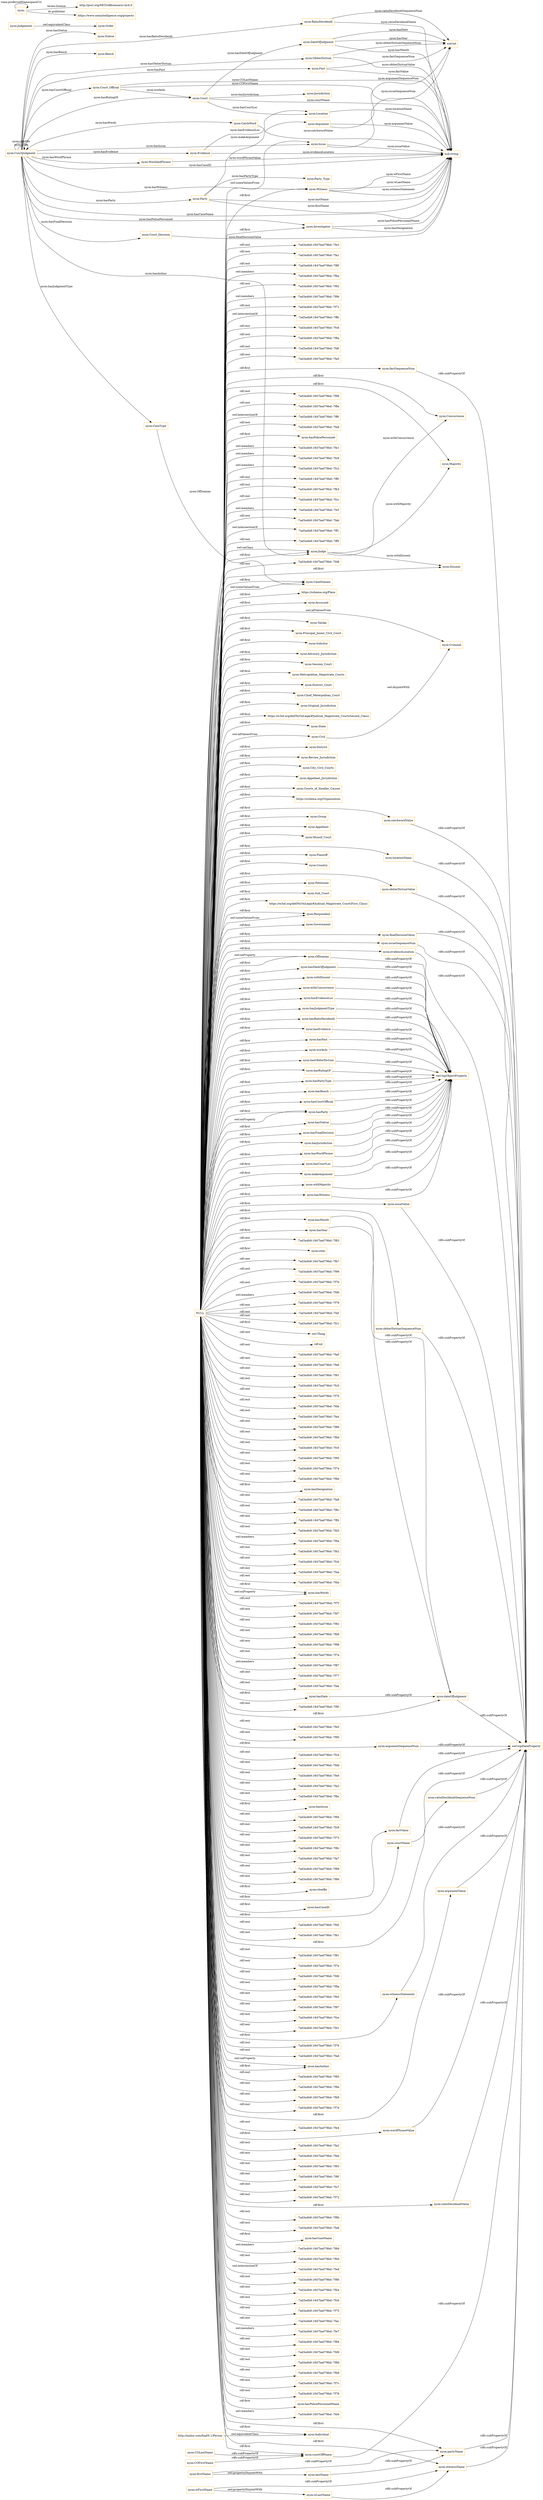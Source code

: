 digraph ar2dtool_diagram { 
rankdir=LR;
size="1501"
node [shape = rectangle, color="orange"]; "nyon:Statue" "nyon:CourtJudgment" "nyon:Order" "nyon:Issue" "nyon:Bench" "nyon:Investigator" "nyon:Party" "nyon:Fact" "nyon:Court_Decision" "nyon:Evidence" "https://schema.org/Place" "nyon:Accussed" "nyon:Civil" "nyon:Taluka" "nyon:Principal_Junior_Civil_Court" "nyon:Solicitor" "nyon:Advisory_Jurisdiction" "nyon:DateOfJudgment" "nyon:Session_Court" "nyon:Metropolitan_Magistrate_Courts" "nyon:District_Court" "nyon:Chief_Meterpolitan_Court" "nyon:Original_Jurisdiction" "nyon:RatioDecidendi" "nyon:Court_Official" "nyon:ObiterDictum" "http://xmlns.com/foaf/0.1/Person" "nyon:Court" "https://w3id.org/def/NyOnLegal#Judicial_Magistrate_Court(Second_Class)" "nyon:State" "nyon:Concurrence" "nyon:Witness" "nyon:Location" "nyon:District" "nyon:Review_Jurisdiction" "nyon:City_Civil_Courts" "nyon:Appellant_Jurisdiction" "nyon:Individual" "nyon:Judge" "nyon:Courts_of_Smaller_Causes" "nyon:Judgement" "nyon:Jurisdiction" "https://schema.org/Organization" "nyon:Criminal" "nyon:Group" "nyon:Appellant" "nyon:Munsif_Court" "nyon:CaseType" "nyon:CatchWord" "nyon:Dissent" "nyon:Party_Type" "nyon:Plaintiff" "nyon:Country" "nyon:Majority" "nyon:Argument" "nyon:Petitioner" "nyon:CaseDomain" "nyon:Sub_Court" "https://w3id.org/def/NyOnLegal#Judicial_Magistrate_Court(First_Class)" "nyon:WordAndPhrase" "nyon:Respondent" "nyon:Government" ; /*classes style*/
	"nyon:hasCourtOfficial" -> "owl:topObjectProperty" [ label = "rdfs:subPropertyOf" ];
	"nyon:catchwordValue" -> "owl:topDataProperty" [ label = "rdfs:subPropertyOf" ];
	"nyon:COFirstName" -> "nyon:courtOffName" [ label = "rdfs:subPropertyOf" ];
	"nyon:locationName" -> "owl:topDataProperty" [ label = "rdfs:subPropertyOf" ];
	"nyon:hasFinalDecision" -> "owl:topObjectProperty" [ label = "rdfs:subPropertyOf" ];
	"nyon:hasJurisdiction" -> "owl:topObjectProperty" [ label = "rdfs:subPropertyOf" ];
	"nyon:obiterDictumValue" -> "owl:topDataProperty" [ label = "rdfs:subPropertyOf" ];
	"nyon:" -> "http://purl.org/NET/rdflicense/cc-by4.0" [ label = "terms:license" ];
	"nyon:" -> "https://www.semintelligence.org/projects" [ label = "dc:publisher" ];
	"nyon:" -> "nyon:" [ label = "vann:preferredNamespaceUri" ];
	"nyon:makeArgument" -> "owl:topObjectProperty" [ label = "rdfs:subPropertyOf" ];
	"nyon:finalDecisionValue" -> "owl:topDataProperty" [ label = "rdfs:subPropertyOf" ];
	"nyon:hasWitness" -> "owl:topObjectProperty" [ label = "rdfs:subPropertyOf" ];
	"nyon:issueSequenceNum" -> "owl:topDataProperty" [ label = "rdfs:subPropertyOf" ];
	"nyon:partyName" -> "owl:topDataProperty" [ label = "rdfs:subPropertyOf" ];
	"nyon:withDissent" -> "owl:topObjectProperty" [ label = "rdfs:subPropertyOf" ];
	"nyon:withConcurrence" -> "owl:topObjectProperty" [ label = "rdfs:subPropertyOf" ];
	"nyon:evidenceLocation" -> "owl:topDataProperty" [ label = "rdfs:subPropertyOf" ];
	"nyon:hasJudgmentType" -> "owl:topObjectProperty" [ label = "rdfs:subPropertyOf" ];
	"nyon:hasRatioDecidendi" -> "owl:topObjectProperty" [ label = "rdfs:subPropertyOf" ];
	"nyon:hasEvidence" -> "owl:topObjectProperty" [ label = "rdfs:subPropertyOf" ];
	"nyon:hasFact" -> "owl:topObjectProperty" [ label = "rdfs:subPropertyOf" ];
	"nyon:witnessName" -> "owl:topDataProperty" [ label = "rdfs:subPropertyOf" ];
	"nyon:lastName" -> "nyon:partyName" [ label = "rdfs:subPropertyOf" ];
	"nyon:issueValue" -> "owl:topDataProperty" [ label = "rdfs:subPropertyOf" ];
	"nyon:obiterDictumSequenceNum" -> "owl:topDataProperty" [ label = "rdfs:subPropertyOf" ];
	"nyon:worksIn" -> "owl:topObjectProperty" [ label = "rdfs:subPropertyOf" ];
	"nyon:hasObiterDictum" -> "owl:topObjectProperty" [ label = "rdfs:subPropertyOf" ];
	"nyon:wLastName" -> "nyon:witnessName" [ label = "rdfs:subPropertyOf" ];
	"nyon:hasRulingOf" -> "owl:topObjectProperty" [ label = "rdfs:subPropertyOf" ];
	"nyon:hasPartyType" -> "owl:topObjectProperty" [ label = "rdfs:subPropertyOf" ];
	"nyon:hasDate" -> "nyon:dateOfJudgment" [ label = "rdfs:subPropertyOf" ];
	"nyon:argumentSequenceNum" -> "owl:topDataProperty" [ label = "rdfs:subPropertyOf" ];
	"nyon:hasBench" -> "owl:topObjectProperty" [ label = "rdfs:subPropertyOf" ];
	"nyon:factValue" -> "owl:topDataProperty" [ label = "rdfs:subPropertyOf" ];
	"nyon:courtName" -> "owl:topDataProperty" [ label = "rdfs:subPropertyOf" ];
	"NULL" -> "-7ad3a4b9:1847ba079bd:-7f83" [ label = "rdf:rest" ];
	"NULL" -> "nyon:cites" [ label = "rdf:first" ];
	"NULL" -> "-7ad3a4b9:1847ba079bd:-7fb7" [ label = "rdf:rest" ];
	"NULL" -> "-7ad3a4b9:1847ba079bd:-7f99" [ label = "rdf:rest" ];
	"NULL" -> "nyon:Government" [ label = "rdf:first" ];
	"NULL" -> "-7ad3a4b9:1847ba079bd:-7f7b" [ label = "rdf:rest" ];
	"NULL" -> "-7ad3a4b9:1847ba079bd:-7fdb" [ label = "owl:members" ];
	"NULL" -> "-7ad3a4b9:1847ba079bd:-7f78" [ label = "rdf:rest" ];
	"NULL" -> "nyon:witnessName" [ label = "rdf:first" ];
	"NULL" -> "-7ad3a4b9:1847ba079bd:-7faf" [ label = "rdf:rest" ];
	"NULL" -> "nyon:District" [ label = "rdf:first" ];
	"NULL" -> "-7ad3a4b9:1847ba079bd:-7fc1" [ label = "rdf:rest" ];
	"NULL" -> "owl:Thing" [ label = "rdf:first" ];
	"NULL" -> "nyon:Issue" [ label = "owl:someValuesFrom" ];
	"NULL" -> "rdf:nil" [ label = "rdf:rest" ];
	"NULL" -> "-7ad3a4b9:1847ba079bd:-7fa0" [ label = "rdf:rest" ];
	"NULL" -> "nyon:hasRulingOf" [ label = "rdf:first" ];
	"NULL" -> "-7ad3a4b9:1847ba079bd:-7fe6" [ label = "rdf:rest" ];
	"NULL" -> "-7ad3a4b9:1847ba079bd:-7f91" [ label = "rdf:rest" ];
	"NULL" -> "-7ad3a4b9:1847ba079bd:-7fc5" [ label = "rdf:rest" ];
	"NULL" -> "-7ad3a4b9:1847ba079bd:-7f70" [ label = "rdf:rest" ];
	"NULL" -> "-7ad3a4b9:1847ba079bd:-7fde" [ label = "rdf:rest" ];
	"NULL" -> "-7ad3a4b9:1847ba079bd:-7fa4" [ label = "rdf:rest" ];
	"NULL" -> "-7ad3a4b9:1847ba079bd:-7f86" [ label = "rdf:rest" ];
	"NULL" -> "nyon:worksIn" [ label = "rdf:first" ];
	"NULL" -> "-7ad3a4b9:1847ba079bd:-7fbd" [ label = "rdf:rest" ];
	"NULL" -> "-7ad3a4b9:1847ba079bd:-7fc0" [ label = "rdf:rest" ];
	"NULL" -> "nyon:hasCourtOfficial" [ label = "rdf:first" ];
	"NULL" -> "-7ad3a4b9:1847ba079bd:-7f95" [ label = "rdf:rest" ];
	"NULL" -> "nyon:Review_Jurisdiction" [ label = "rdf:first" ];
	"NULL" -> "nyon:Metropolitan_Magistrate_Courts" [ label = "rdf:first" ];
	"NULL" -> "-7ad3a4b9:1847ba079bd:-7f74" [ label = "rdf:rest" ];
	"NULL" -> "-7ad3a4b9:1847ba079bd:-7f8d" [ label = "rdf:rest" ];
	"NULL" -> "nyon:locationName" [ label = "rdf:first" ];
	"NULL" -> "nyon:hasDesignation" [ label = "rdf:first" ];
	"NULL" -> "-7ad3a4b9:1847ba079bd:-7fa8" [ label = "rdf:rest" ];
	"NULL" -> "-7ad3a4b9:1847ba079bd:-7f6c" [ label = "rdf:rest" ];
	"NULL" -> "nyon:Appellant_Jurisdiction" [ label = "rdf:first" ];
	"NULL" -> "nyon:withDissent" [ label = "rdf:first" ];
	"NULL" -> "nyon:issueSequenceNum" [ label = "rdf:first" ];
	"NULL" -> "-7ad3a4b9:1847ba079bd:-7ff4" [ label = "rdf:rest" ];
	"NULL" -> "-7ad3a4b9:1847ba079bd:-7fd3" [ label = "rdf:rest" ];
	"NULL" -> "-7ad3a4b9:1847ba079bd:-7fbe" [ label = "owl:members" ];
	"NULL" -> "nyon:Concurrence" [ label = "rdf:first" ];
	"NULL" -> "-7ad3a4b9:1847ba079bd:-7fb2" [ label = "rdf:rest" ];
	"NULL" -> "-7ad3a4b9:1847ba079bd:-7fcb" [ label = "rdf:rest" ];
	"NULL" -> "nyon:Advisory_Jurisdiction" [ label = "rdf:first" ];
	"NULL" -> "nyon:hasJurisdiction" [ label = "rdf:first" ];
	"NULL" -> "-7ad3a4b9:1847ba079bd:-7faa" [ label = "rdf:rest" ];
	"NULL" -> "nyon:State" [ label = "rdf:first" ];
	"NULL" -> "-7ad3a4b9:1847ba079bd:-7fda" [ label = "rdf:rest" ];
	"NULL" -> "nyon:hasWords" [ label = "rdf:first" ];
	"NULL" -> "-7ad3a4b9:1847ba079bd:-7f7f" [ label = "rdf:rest" ];
	"NULL" -> "-7ad3a4b9:1847ba079bd:-7fd7" [ label = "rdf:rest" ];
	"NULL" -> "-7ad3a4b9:1847ba079bd:-7f82" [ label = "rdf:rest" ];
	"NULL" -> "nyon:courtName" [ label = "rdf:first" ];
	"NULL" -> "-7ad3a4b9:1847ba079bd:-7fb6" [ label = "rdf:rest" ];
	"NULL" -> "-7ad3a4b9:1847ba079bd:-7f98" [ label = "rdf:rest" ];
	"NULL" -> "-7ad3a4b9:1847ba079bd:-7f7a" [ label = "rdf:rest" ];
	"NULL" -> "-7ad3a4b9:1847ba079bd:-7f87" [ label = "owl:members" ];
	"NULL" -> "nyon:hasRatioDecidendi" [ label = "rdf:first" ];
	"NULL" -> "-7ad3a4b9:1847ba079bd:-7f77" [ label = "rdf:rest" ];
	"NULL" -> "-7ad3a4b9:1847ba079bd:-7fae" [ label = "rdf:rest" ];
	"NULL" -> "nyon:Majority" [ label = "rdf:first" ];
	"NULL" -> "nyon:ratioDecidendiSequenceNum" [ label = "rdf:first" ];
	"NULL" -> "nyon:City_Civil_Courts" [ label = "rdf:first" ];
	"NULL" -> "-7ad3a4b9:1847ba079bd:-7f9f" [ label = "rdf:rest" ];
	"NULL" -> "nyon:hasParty" [ label = "rdf:first" ];
	"NULL" -> "nyon:Civil" [ label = "owl:allValuesFrom" ];
	"NULL" -> "nyon:issueValue" [ label = "rdf:first" ];
	"NULL" -> "-7ad3a4b9:1847ba079bd:-7fe5" [ label = "rdf:rest" ];
	"NULL" -> "-7ad3a4b9:1847ba079bd:-7f90" [ label = "rdf:rest" ];
	"NULL" -> "nyon:Original_Jurisdiction" [ label = "rdf:first" ];
	"NULL" -> "nyon:hasStatue" [ label = "rdf:first" ];
	"NULL" -> "nyon:Taluka" [ label = "rdf:first" ];
	"NULL" -> "-7ad3a4b9:1847ba079bd:-7fc4" [ label = "rdf:rest" ];
	"NULL" -> "-7ad3a4b9:1847ba079bd:-7fdd" [ label = "rdf:rest" ];
	"NULL" -> "nyon:Chief_Meterpolitan_Court" [ label = "rdf:first" ];
	"NULL" -> "nyon:evidenceLocation" [ label = "rdf:first" ];
	"NULL" -> "-7ad3a4b9:1847ba079bd:-7fe0" [ label = "rdf:rest" ];
	"NULL" -> "-7ad3a4b9:1847ba079bd:-7fa3" [ label = "rdf:rest" ];
	"NULL" -> "-7ad3a4b9:1847ba079bd:-7fbc" [ label = "rdf:rest" ];
	"NULL" -> "nyon:Judge" [ label = "rdf:first" ];
	"NULL" -> "nyon:hasIssue" [ label = "rdf:first" ];
	"NULL" -> "nyon:Respondent" [ label = "rdf:first" ];
	"NULL" -> "-7ad3a4b9:1847ba079bd:-7f94" [ label = "rdf:rest" ];
	"NULL" -> "nyon:Judge" [ label = "owl:onClass" ];
	"NULL" -> "-7ad3a4b9:1847ba079bd:-7fc8" [ label = "rdf:rest" ];
	"NULL" -> "-7ad3a4b9:1847ba079bd:-7f73" [ label = "rdf:rest" ];
	"NULL" -> "-7ad3a4b9:1847ba079bd:-7f8c" [ label = "rdf:rest" ];
	"NULL" -> "-7ad3a4b9:1847ba079bd:-7fa7" [ label = "rdf:rest" ];
	"NULL" -> "-7ad3a4b9:1847ba079bd:-7f89" [ label = "rdf:rest" ];
	"NULL" -> "-7ad3a4b9:1847ba079bd:-7f6b" [ label = "rdf:rest" ];
	"NULL" -> "nyon:Individual" [ label = "rdf:first" ];
	"NULL" -> "nyon:hasPartyType" [ label = "rdf:first" ];
	"NULL" -> "nyon:citedBy" [ label = "rdf:first" ];
	"NULL" -> "nyon:hasWordPhrase" [ label = "rdf:first" ];
	"NULL" -> "nyon:hasCaseID" [ label = "rdf:first" ];
	"NULL" -> "nyon:witnessStatement" [ label = "rdf:first" ];
	"NULL" -> "-7ad3a4b9:1847ba079bd:-7fd2" [ label = "rdf:rest" ];
	"NULL" -> "nyon:hasWords" [ label = "owl:onProperty" ];
	"NULL" -> "-7ad3a4b9:1847ba079bd:-7fb1" [ label = "rdf:rest" ];
	"NULL" -> "nyon:withMajority" [ label = "rdf:first" ];
	"NULL" -> "nyon:District_Court" [ label = "rdf:first" ];
	"NULL" -> "nyon:Courts_of_Smaller_Causes" [ label = "rdf:first" ];
	"NULL" -> "-7ad3a4b9:1847ba079bd:-7f81" [ label = "rdf:rest" ];
	"NULL" -> "-7ad3a4b9:1847ba079bd:-7f7e" [ label = "rdf:rest" ];
	"NULL" -> "nyon:Sub_Court" [ label = "rdf:first" ];
	"NULL" -> "nyon:makeArgument" [ label = "rdf:first" ];
	"NULL" -> "-7ad3a4b9:1847ba079bd:-7fd6" [ label = "rdf:rest" ];
	"NULL" -> "-7ad3a4b9:1847ba079bd:-7f9a" [ label = "rdf:rest" ];
	"NULL" -> "nyon:hasBench" [ label = "rdf:first" ];
	"NULL" -> "nyon:catchwordValue" [ label = "rdf:first" ];
	"NULL" -> "-7ad3a4b9:1847ba079bd:-7fb5" [ label = "rdf:rest" ];
	"NULL" -> "-7ad3a4b9:1847ba079bd:-7f97" [ label = "rdf:rest" ];
	"NULL" -> "-7ad3a4b9:1847ba079bd:-7fce" [ label = "rdf:rest" ];
	"NULL" -> "-7ad3a4b9:1847ba079bd:-7fd1" [ label = "rdf:rest" ];
	"NULL" -> "nyon:argumentSequenceNum" [ label = "rdf:first" ];
	"NULL" -> "nyon:argumentValue" [ label = "rdf:first" ];
	"NULL" -> "-7ad3a4b9:1847ba079bd:-7f76" [ label = "rdf:rest" ];
	"NULL" -> "-7ad3a4b9:1847ba079bd:-7fad" [ label = "rdf:rest" ];
	"NULL" -> "nyon:Witness" [ label = "rdf:first" ];
	"NULL" -> "nyon:hasAuthor" [ label = "owl:onProperty" ];
	"NULL" -> "-7ad3a4b9:1847ba079bd:-7f85" [ label = "rdf:rest" ];
	"NULL" -> "-7ad3a4b9:1847ba079bd:-7f9e" [ label = "rdf:rest" ];
	"NULL" -> "nyon:dateOfJudgment" [ label = "rdf:first" ];
	"NULL" -> "-7ad3a4b9:1847ba079bd:-7fb9" [ label = "rdf:rest" ];
	"NULL" -> "-7ad3a4b9:1847ba079bd:-7f7d" [ label = "rdf:rest" ];
	"NULL" -> "nyon:OfDomian" [ label = "rdf:first" ];
	"NULL" -> "-7ad3a4b9:1847ba079bd:-7fe4" [ label = "rdf:rest" ];
	"NULL" -> "nyon:wordPhraseValue" [ label = "rdf:first" ];
	"NULL" -> "-7ad3a4b9:1847ba079bd:-7fa2" [ label = "rdf:rest" ];
	"NULL" -> "nyon:withConcurrence" [ label = "rdf:first" ];
	"NULL" -> "-7ad3a4b9:1847ba079bd:-7feb" [ label = "rdf:rest" ];
	"NULL" -> "-7ad3a4b9:1847ba079bd:-7f93" [ label = "rdf:rest" ];
	"NULL" -> "nyon:Session_Court" [ label = "rdf:first" ];
	"NULL" -> "-7ad3a4b9:1847ba079bd:-7f6f" [ label = "rdf:rest" ];
	"NULL" -> "-7ad3a4b9:1847ba079bd:-7fc7" [ label = "rdf:rest" ];
	"NULL" -> "-7ad3a4b9:1847ba079bd:-7f72" [ label = "rdf:rest" ];
	"NULL" -> "nyon:ratioDecidendiValue" [ label = "rdf:first" ];
	"NULL" -> "-7ad3a4b9:1847ba079bd:-7f8b" [ label = "rdf:rest" ];
	"NULL" -> "-7ad3a4b9:1847ba079bd:-7fa6" [ label = "rdf:rest" ];
	"NULL" -> "nyon:hasAuthor" [ label = "rdf:first" ];
	"NULL" -> "https://schema.org/Organization" [ label = "rdf:first" ];
	"NULL" -> "nyon:hasCaseName" [ label = "rdf:first" ];
	"NULL" -> "-7ad3a4b9:1847ba079bd:-7f6d" [ label = "owl:members" ];
	"NULL" -> "nyon:hasEvidenceLoc" [ label = "rdf:first" ];
	"NULL" -> "nyon:courtOffName" [ label = "rdf:first" ];
	"NULL" -> "nyon:hasFact" [ label = "rdf:first" ];
	"NULL" -> "nyon:factValue" [ label = "rdf:first" ];
	"NULL" -> "-7ad3a4b9:1847ba079bd:-7fb0" [ label = "rdf:rest" ];
	"NULL" -> "nyon:hasWitness" [ label = "rdf:first" ];
	"NULL" -> "-7ad3a4b9:1847ba079bd:-7fed" [ label = "owl:intersectionOf" ];
	"NULL" -> "nyon:Plaintiff" [ label = "rdf:first" ];
	"NULL" -> "-7ad3a4b9:1847ba079bd:-7f80" [ label = "rdf:rest" ];
	"NULL" -> "nyon:hasParty" [ label = "owl:onProperty" ];
	"NULL" -> "-7ad3a4b9:1847ba079bd:-7fb4" [ label = "rdf:rest" ];
	"NULL" -> "nyon:Munsif_Court" [ label = "rdf:first" ];
	"NULL" -> "-7ad3a4b9:1847ba079bd:-7fcd" [ label = "rdf:rest" ];
	"NULL" -> "https://w3id.org/def/NyOnLegal#Judicial_Magistrate_Court(First_Class)" [ label = "rdf:first" ];
	"NULL" -> "-7ad3a4b9:1847ba079bd:-7f75" [ label = "rdf:rest" ];
	"NULL" -> "nyon:hasEvidence" [ label = "rdf:first" ];
	"NULL" -> "-7ad3a4b9:1847ba079bd:-7fac" [ label = "rdf:rest" ];
	"NULL" -> "nyon:OfDomian" [ label = "owl:onProperty" ];
	"NULL" -> "-7ad3a4b9:1847ba079bd:-7fe7" [ label = "owl:members" ];
	"NULL" -> "nyon:Petitioner" [ label = "rdf:first" ];
	"NULL" -> "-7ad3a4b9:1847ba079bd:-7f84" [ label = "rdf:rest" ];
	"NULL" -> "-7ad3a4b9:1847ba079bd:-7fd9" [ label = "rdf:rest" ];
	"NULL" -> "-7ad3a4b9:1847ba079bd:-7f9d" [ label = "rdf:rest" ];
	"NULL" -> "nyon:Group" [ label = "rdf:first" ];
	"NULL" -> "-7ad3a4b9:1847ba079bd:-7fb8" [ label = "rdf:rest" ];
	"NULL" -> "-7ad3a4b9:1847ba079bd:-7f7c" [ label = "rdf:rest" ];
	"NULL" -> "nyon:hasYear" [ label = "rdf:first" ];
	"NULL" -> "-7ad3a4b9:1847ba079bd:-7f79" [ label = "rdf:rest" ];
	"NULL" -> "nyon:hasPolicePersonnelName" [ label = "rdf:first" ];
	"NULL" -> "-7ad3a4b9:1847ba079bd:-7fd4" [ label = "owl:members" ];
	"NULL" -> "nyon:hasCourtLoc" [ label = "rdf:first" ];
	"NULL" -> "-7ad3a4b9:1847ba079bd:-7fe3" [ label = "rdf:rest" ];
	"NULL" -> "nyon:Respondent" [ label = "owl:someValuesFrom" ];
	"NULL" -> "-7ad3a4b9:1847ba079bd:-7fa1" [ label = "rdf:rest" ];
	"NULL" -> "nyon:Criminal" [ label = "owl:allValuesFrom" ];
	"NULL" -> "nyon:finalDecisionValue" [ label = "rdf:first" ];
	"NULL" -> "nyon:hasObiterDictum" [ label = "rdf:first" ];
	"NULL" -> "nyon:obiterDictumValue" [ label = "rdf:first" ];
	"NULL" -> "-7ad3a4b9:1847ba079bd:-7f8f" [ label = "rdf:rest" ];
	"NULL" -> "-7ad3a4b9:1847ba079bd:-7fba" [ label = "owl:members" ];
	"NULL" -> "-7ad3a4b9:1847ba079bd:-7f92" [ label = "rdf:rest" ];
	"NULL" -> "https://w3id.org/def/NyOnLegal#Judicial_Magistrate_Court(Second_Class)" [ label = "rdf:first" ];
	"NULL" -> "-7ad3a4b9:1847ba079bd:-7f9b" [ label = "owl:members" ];
	"NULL" -> "-7ad3a4b9:1847ba079bd:-7f71" [ label = "rdf:rest" ];
	"NULL" -> "-7ad3a4b9:1847ba079bd:-7ffb" [ label = "owl:intersectionOf" ];
	"NULL" -> "-7ad3a4b9:1847ba079bd:-7fc6" [ label = "rdf:rest" ];
	"NULL" -> "-7ad3a4b9:1847ba079bd:-7f8a" [ label = "rdf:rest" ];
	"NULL" -> "-7ad3a4b9:1847ba079bd:-7fdf" [ label = "rdf:rest" ];
	"NULL" -> "nyon:Dissent" [ label = "rdf:first" ];
	"NULL" -> "-7ad3a4b9:1847ba079bd:-7fa5" [ label = "rdf:rest" ];
	"NULL" -> "nyon:Investigator" [ label = "rdf:first" ];
	"NULL" -> "nyon:Country" [ label = "rdf:first" ];
	"NULL" -> "nyon:CaseDomain" [ label = "owl:someValuesFrom" ];
	"NULL" -> "nyon:obiterDictumSequenceNum" [ label = "rdf:first" ];
	"NULL" -> "nyon:hasDateOfJudgment" [ label = "rdf:first" ];
	"NULL" -> "nyon:factSequenceNum" [ label = "rdf:first" ];
	"NULL" -> "https://schema.org/Place" [ label = "rdf:first" ];
	"NULL" -> "nyon:Accussed" [ label = "rdf:first" ];
	"NULL" -> "nyon:Principal_Junior_Civil_Court" [ label = "rdf:first" ];
	"NULL" -> "nyon:Appellant" [ label = "rdf:first" ];
	"NULL" -> "-7ad3a4b9:1847ba079bd:-7f96" [ label = "rdf:rest" ];
	"NULL" -> "-7ad3a4b9:1847ba079bd:-7f8e" [ label = "rdf:rest" ];
	"NULL" -> "-7ad3a4b9:1847ba079bd:-7ff6" [ label = "owl:intersectionOf" ];
	"NULL" -> "-7ad3a4b9:1847ba079bd:-7fa9" [ label = "rdf:rest" ];
	"NULL" -> "nyon:hasPolicePersonnel" [ label = "rdf:first" ];
	"NULL" -> "-7ad3a4b9:1847ba079bd:-7fe1" [ label = "owl:members" ];
	"NULL" -> "-7ad3a4b9:1847ba079bd:-7fc9" [ label = "owl:members" ];
	"NULL" -> "-7ad3a4b9:1847ba079bd:-7fc2" [ label = "owl:members" ];
	"NULL" -> "nyon:hasJudgmentType" [ label = "rdf:first" ];
	"NULL" -> "nyon:hasDate" [ label = "rdf:first" ];
	"NULL" -> "nyon:CaseDomain" [ label = "rdf:first" ];
	"NULL" -> "-7ad3a4b9:1847ba079bd:-7ff0" [ label = "rdf:rest" ];
	"NULL" -> "-7ad3a4b9:1847ba079bd:-7fb3" [ label = "rdf:rest" ];
	"NULL" -> "-7ad3a4b9:1847ba079bd:-7fcc" [ label = "rdf:rest" ];
	"NULL" -> "-7ad3a4b9:1847ba079bd:-7fcf" [ label = "owl:members" ];
	"NULL" -> "nyon:Solicitor" [ label = "rdf:first" ];
	"NULL" -> "-7ad3a4b9:1847ba079bd:-7fab" [ label = "rdf:rest" ];
	"NULL" -> "-7ad3a4b9:1847ba079bd:-7ff1" [ label = "owl:intersectionOf" ];
	"NULL" -> "-7ad3a4b9:1847ba079bd:-7ff9" [ label = "rdf:rest" ];
	"NULL" -> "nyon:hasMonth" [ label = "rdf:first" ];
	"NULL" -> "-7ad3a4b9:1847ba079bd:-7fd8" [ label = "rdf:rest" ];
	"NULL" -> "nyon:hasFinalDecision" [ label = "rdf:first" ];
	"NULL" -> "nyon:partyName" [ label = "rdf:first" ];
	"nyon:Civil" -> "nyon:Criminal" [ label = "owl:disjointWith" ];
	"nyon:hasYear" -> "nyon:dateOfJudgment" [ label = "rdfs:subPropertyOf" ];
	"nyon:hasEvidenceLoc" -> "owl:topObjectProperty" [ label = "rdfs:subPropertyOf" ];
	"nyon:witnessStatement" -> "owl:topDataProperty" [ label = "rdfs:subPropertyOf" ];
	"nyon:wFirstName" -> "nyon:wLastName" [ label = "owl:propertyDisjointWith" ];
	"nyon:wFirstName" -> "nyon:witnessName" [ label = "rdfs:subPropertyOf" ];
	"nyon:factSequenceNum" -> "owl:topDataProperty" [ label = "rdfs:subPropertyOf" ];
	"nyon:firstName" -> "nyon:lastName" [ label = "owl:propertyDisjointWith" ];
	"nyon:firstName" -> "nyon:partyName" [ label = "rdfs:subPropertyOf" ];
	"nyon:hasCourtLoc" -> "owl:topObjectProperty" [ label = "rdfs:subPropertyOf" ];
	"nyon:hasDateOfJudgment" -> "owl:topObjectProperty" [ label = "rdfs:subPropertyOf" ];
	"nyon:dateOfJudgment" -> "owl:topDataProperty" [ label = "rdfs:subPropertyOf" ];
	"http://xmlns.com/foaf/0.1/Person" -> "nyon:Individual" [ label = "owl:equivalentClass" ];
	"nyon:wordPhraseValue" -> "owl:topDataProperty" [ label = "rdfs:subPropertyOf" ];
	"nyon:hasMonth" -> "nyon:dateOfJudgment" [ label = "rdfs:subPropertyOf" ];
	"nyon:withMajority" -> "owl:topObjectProperty" [ label = "rdfs:subPropertyOf" ];
	"nyon:argumentValue" -> "owl:topDataProperty" [ label = "rdfs:subPropertyOf" ];
	"nyon:OfDomian" -> "owl:topObjectProperty" [ label = "rdfs:subPropertyOf" ];
	"nyon:Judgement" -> "nyon:Order" [ label = "owl:equivalentClass" ];
	"nyon:courtOffName" -> "owl:topDataProperty" [ label = "rdfs:subPropertyOf" ];
	"nyon:ratioDecidendiValue" -> "owl:topDataProperty" [ label = "rdfs:subPropertyOf" ];
	"nyon:ratioDecidendiSequenceNum" -> "owl:topDataProperty" [ label = "rdfs:subPropertyOf" ];
	"nyon:COLastName" -> "nyon:courtOffName" [ label = "rdfs:subPropertyOf" ];
	"nyon:hasWordPhrase" -> "owl:topObjectProperty" [ label = "rdfs:subPropertyOf" ];
	"nyon:hasStatue" -> "owl:topObjectProperty" [ label = "rdfs:subPropertyOf" ];
	"nyon:hasParty" -> "owl:topObjectProperty" [ label = "rdfs:subPropertyOf" ];
	"nyon:Court" -> "xsd:string" [ label = "nyon:courtName" ];
	"nyon:Court" -> "nyon:Jurisdiction" [ label = "nyon:hasJurisdiction" ];
	"nyon:WordAndPhrase" -> "xsd:string" [ label = "nyon:wordPhraseValue" ];
	"nyon:Judge" -> "nyon:Dissent" [ label = "nyon:withDissent" ];
	"nyon:CourtJudgment" -> "nyon:Bench" [ label = "nyon:hasBench" ];
	"nyon:CourtJudgment" -> "nyon:Statue" [ label = "nyon:hasStatue" ];
	"nyon:CatchWord" -> "xsd:string" [ label = "nyon:catchwordValue" ];
	"nyon:Location" -> "xsd:string" [ label = "nyon:locationName" ];
	"nyon:CourtJudgment" -> "nyon:CourtJudgment" [ label = "nyon:cites" ];
	"nyon:CourtJudgment" -> "nyon:Investigator" [ label = "nyon:hasPolicePersonnel" ];
	"nyon:CourtJudgment" -> "nyon:Witness" [ label = "nyon:hasWitness" ];
	"nyon:Court_Decision" -> "xsd:string" [ label = "nyon:finalDecisionValue" ];
	"nyon:DateOfJudgment" -> "xsd:int" [ label = "nyon:hasDate" ];
	"nyon:Party" -> "xsd:string" [ label = "nyon:firstName" ];
	"nyon:Argument" -> "xsd:string" [ label = "nyon:argumentValue" ];
	"nyon:Party" -> "nyon:Argument" [ label = "nyon:makeArgument" ];
	"nyon:CaseType" -> "nyon:CaseDomain" [ label = "nyon:OfDomian" ];
	"nyon:CourtJudgment" -> "nyon:CourtJudgment" [ label = "nyon:citedBy" ];
	"nyon:Fact" -> "xsd:string" [ label = "nyon:factValue" ];
	"nyon:CourtJudgment" -> "nyon:CaseType" [ label = "nyon:hasJudgmentType" ];
	"nyon:Judge" -> "nyon:Majority" [ label = "nyon:withMajority" ];
	"nyon:Evidence" -> "nyon:Location" [ label = "nyon:hasEvidenceLoc" ];
	"nyon:CourtJudgment" -> "nyon:CatchWord" [ label = "nyon:hasWords" ];
	"nyon:Investigator" -> "xsd:string" [ label = "nyon:hasDesignation" ];
	"nyon:RatioDecidendi" -> "xsd:int" [ label = "nyon:ratioDecidendiSequenceNum" ];
	"nyon:Fact" -> "xsd:int" [ label = "nyon:factSequenceNum" ];
	"nyon:CourtJudgment" -> "nyon:Issue" [ label = "nyon:hasIssue" ];
	"nyon:CourtJudgment" -> "xsd:string" [ label = "nyon:hasCaseID" ];
	"nyon:Court_Official" -> "xsd:string" [ label = "nyon:COFirstName" ];
	"nyon:Issue" -> "xsd:string" [ label = "nyon:issueValue" ];
	"nyon:Court" -> "nyon:DateOfJudgment" [ label = "nyon:hasDateOfJudgment" ];
	"nyon:Court_Official" -> "xsd:string" [ label = "nyon:COLastName" ];
	"nyon:RatioDecidendi" -> "xsd:string" [ label = "nyon:ratioDecidendiValue" ];
	"nyon:Party" -> "xsd:string" [ label = "nyon:lastName" ];
	"nyon:Witness" -> "xsd:string" [ label = "nyon:wFirstName" ];
	"nyon:CourtJudgment" -> "nyon:Judge" [ label = "nyon:hasAuthor" ];
	"nyon:CourtJudgment" -> "nyon:Court_Official" [ label = "nyon:hasCourtOfficial" ];
	"nyon:Evidence" -> "xsd:string" [ label = "nyon:evidenceLocation" ];
	"nyon:DateOfJudgment" -> "xsd:int" [ label = "nyon:hasYear" ];
	"nyon:CourtJudgment" -> "nyon:Fact" [ label = "nyon:hasFact" ];
	"nyon:ObiterDictum" -> "xsd:int" [ label = "nyon:obiterDictumSequenceNum" ];
	"nyon:Argument" -> "xsd:int" [ label = "nyon:argumentSequenceNum" ];
	"nyon:Judge" -> "nyon:Concurrence" [ label = "nyon:withConcurrence" ];
	"nyon:CourtJudgment" -> "nyon:Court" [ label = "nyon:hasRulingOf" ];
	"nyon:Court" -> "nyon:Location" [ label = "nyon:hasCourtLoc" ];
	"nyon:Witness" -> "xsd:string" [ label = "nyon:wLastName" ];
	"nyon:CourtJudgment" -> "xsd:string" [ label = "nyon:hasCaseName" ];
	"nyon:Investigator" -> "xsd:string" [ label = "nyon:hasPolicePersonnelName" ];
	"nyon:CourtJudgment" -> "nyon:Court_Decision" [ label = "nyon:hasFinalDecision" ];
	"nyon:CourtJudgment" -> "nyon:ObiterDictum" [ label = "nyon:hasObiterDictum" ];
	"nyon:Court_Official" -> "nyon:Court" [ label = "nyon:worksIn" ];
	"nyon:CourtJudgment" -> "nyon:RatioDecidendi" [ label = "nyon:hasRatioDecidendi" ];
	"nyon:Issue" -> "xsd:int" [ label = "nyon:issueSequenceNum" ];
	"nyon:Witness" -> "xsd:string" [ label = "nyon:witnessStatement" ];
	"nyon:CourtJudgment" -> "nyon:Party" [ label = "nyon:hasParty" ];
	"nyon:CourtJudgment" -> "nyon:WordAndPhrase" [ label = "nyon:hasWordPhrase" ];
	"nyon:Party" -> "nyon:Party_Type" [ label = "nyon:hasPartyType" ];
	"nyon:ObiterDictum" -> "xsd:string" [ label = "nyon:obiterDictumValue" ];
	"nyon:CourtJudgment" -> "nyon:Evidence" [ label = "nyon:hasEvidence" ];
	"nyon:DateOfJudgment" -> "xsd:string" [ label = "nyon:hasMonth" ];

}
